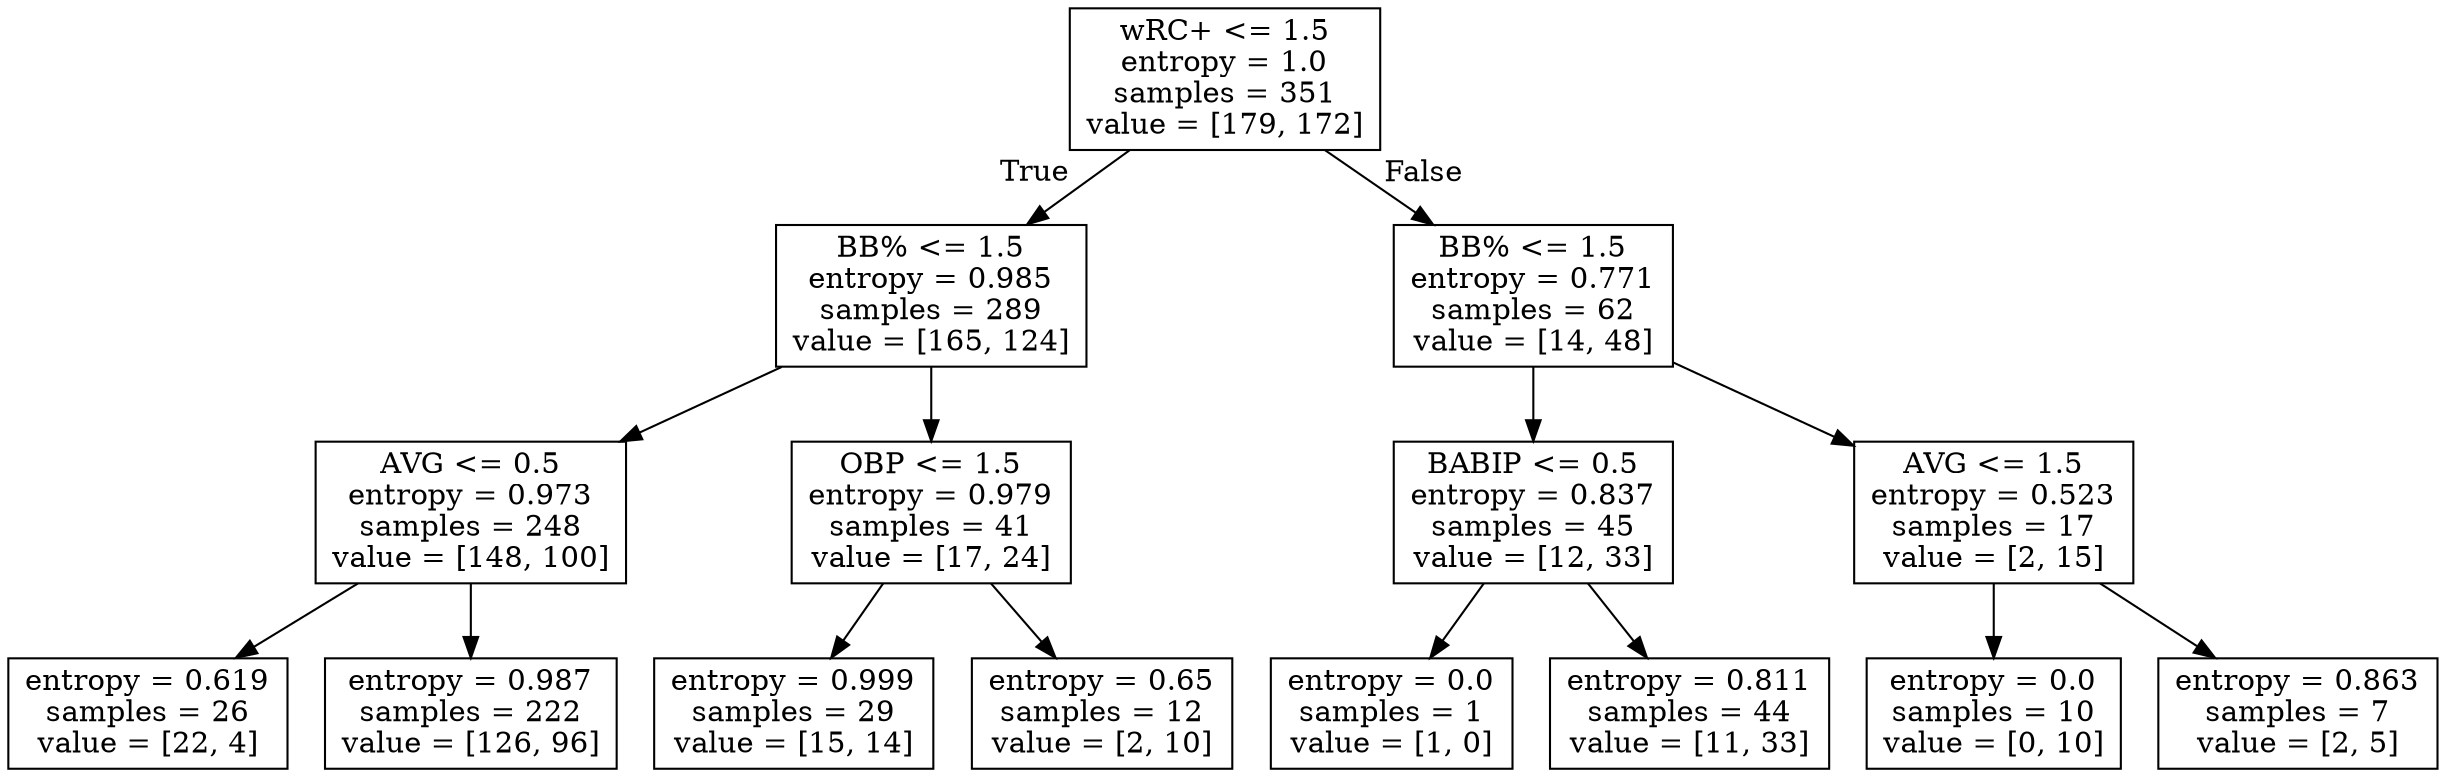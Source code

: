 digraph Tree {
node [shape=box] ;
0 [label="wRC+ <= 1.5\nentropy = 1.0\nsamples = 351\nvalue = [179, 172]"] ;
1 [label="BB% <= 1.5\nentropy = 0.985\nsamples = 289\nvalue = [165, 124]"] ;
0 -> 1 [labeldistance=2.5, labelangle=45, headlabel="True"] ;
2 [label="AVG <= 0.5\nentropy = 0.973\nsamples = 248\nvalue = [148, 100]"] ;
1 -> 2 ;
3 [label="entropy = 0.619\nsamples = 26\nvalue = [22, 4]"] ;
2 -> 3 ;
4 [label="entropy = 0.987\nsamples = 222\nvalue = [126, 96]"] ;
2 -> 4 ;
5 [label="OBP <= 1.5\nentropy = 0.979\nsamples = 41\nvalue = [17, 24]"] ;
1 -> 5 ;
6 [label="entropy = 0.999\nsamples = 29\nvalue = [15, 14]"] ;
5 -> 6 ;
7 [label="entropy = 0.65\nsamples = 12\nvalue = [2, 10]"] ;
5 -> 7 ;
8 [label="BB% <= 1.5\nentropy = 0.771\nsamples = 62\nvalue = [14, 48]"] ;
0 -> 8 [labeldistance=2.5, labelangle=-45, headlabel="False"] ;
9 [label="BABIP <= 0.5\nentropy = 0.837\nsamples = 45\nvalue = [12, 33]"] ;
8 -> 9 ;
10 [label="entropy = 0.0\nsamples = 1\nvalue = [1, 0]"] ;
9 -> 10 ;
11 [label="entropy = 0.811\nsamples = 44\nvalue = [11, 33]"] ;
9 -> 11 ;
12 [label="AVG <= 1.5\nentropy = 0.523\nsamples = 17\nvalue = [2, 15]"] ;
8 -> 12 ;
13 [label="entropy = 0.0\nsamples = 10\nvalue = [0, 10]"] ;
12 -> 13 ;
14 [label="entropy = 0.863\nsamples = 7\nvalue = [2, 5]"] ;
12 -> 14 ;
}